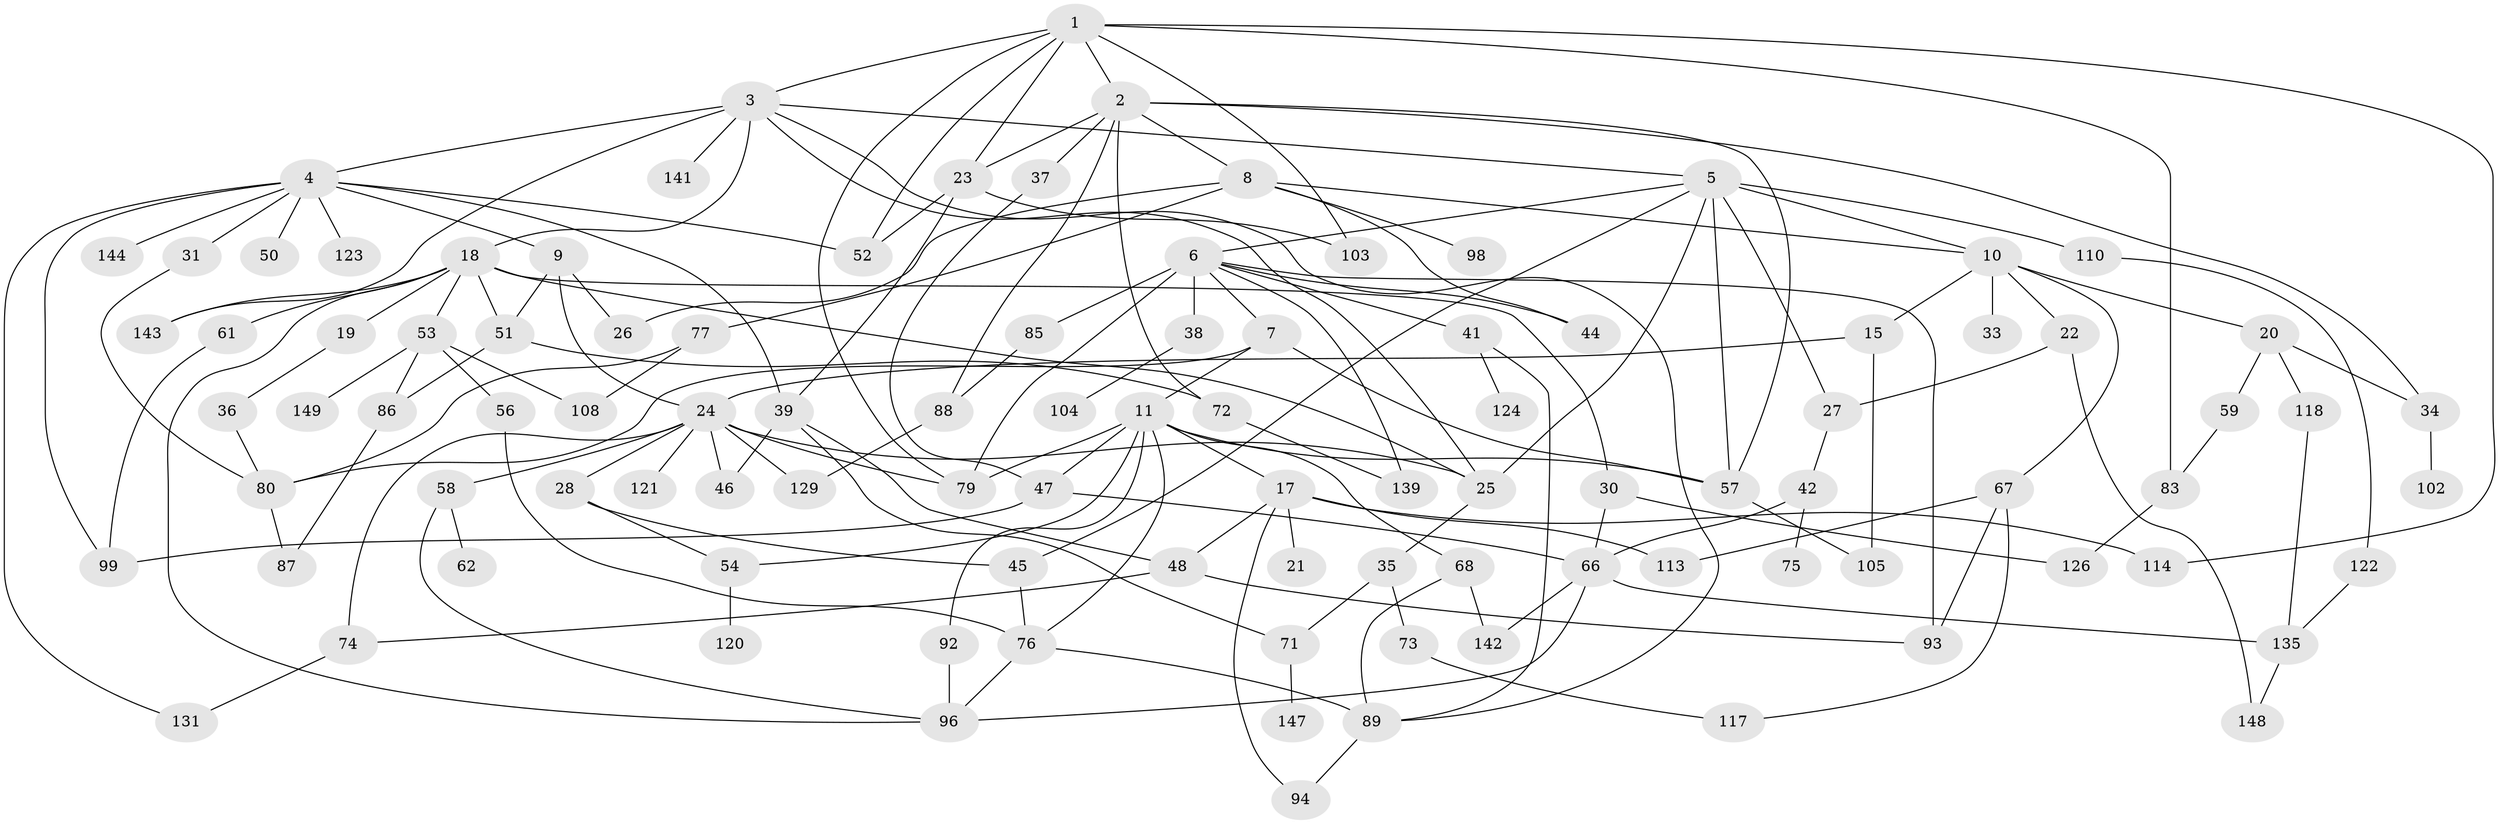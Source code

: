 // Generated by graph-tools (version 1.1) at 2025/23/03/03/25 07:23:31]
// undirected, 102 vertices, 167 edges
graph export_dot {
graph [start="1"]
  node [color=gray90,style=filled];
  1 [super="+32"];
  2 [super="+16"];
  3 [super="+127"];
  4 [super="+84"];
  5 [super="+63"];
  6 [super="+13"];
  7 [super="+70"];
  8 [super="+116"];
  9;
  10 [super="+14"];
  11 [super="+12"];
  15 [super="+90"];
  17 [super="+115"];
  18 [super="+40"];
  19 [super="+95"];
  20 [super="+55"];
  21;
  22;
  23 [super="+43"];
  24 [super="+29"];
  25;
  26;
  27;
  28;
  30 [super="+119"];
  31 [super="+81"];
  33;
  34 [super="+91"];
  35 [super="+133"];
  36;
  37 [super="+106"];
  38;
  39 [super="+69"];
  41;
  42;
  44;
  45 [super="+97"];
  46;
  47 [super="+49"];
  48 [super="+109"];
  50;
  51 [super="+64"];
  52 [super="+65"];
  53 [super="+82"];
  54 [super="+101"];
  56;
  57 [super="+60"];
  58 [super="+134"];
  59;
  61;
  62;
  66 [super="+145"];
  67 [super="+138"];
  68;
  71;
  72 [super="+107"];
  73 [super="+78"];
  74;
  75;
  76 [super="+100"];
  77;
  79;
  80 [super="+132"];
  83;
  85;
  86;
  87;
  88;
  89 [super="+112"];
  92 [super="+128"];
  93 [super="+137"];
  94;
  96 [super="+111"];
  98;
  99 [super="+140"];
  102;
  103;
  104;
  105;
  108;
  110;
  113;
  114 [super="+125"];
  117;
  118;
  120;
  121;
  122;
  123;
  124 [super="+130"];
  126;
  129 [super="+146"];
  131;
  135 [super="+136"];
  139;
  141;
  142;
  143;
  144;
  147;
  148;
  149;
  1 -- 2;
  1 -- 3;
  1 -- 23;
  1 -- 83;
  1 -- 103;
  1 -- 79;
  1 -- 52;
  1 -- 114;
  2 -- 8;
  2 -- 34;
  2 -- 37;
  2 -- 88;
  2 -- 72;
  2 -- 57;
  2 -- 23;
  3 -- 4;
  3 -- 5;
  3 -- 18;
  3 -- 143;
  3 -- 25;
  3 -- 89;
  3 -- 141;
  4 -- 9;
  4 -- 31;
  4 -- 39;
  4 -- 50;
  4 -- 52;
  4 -- 144;
  4 -- 123;
  4 -- 99;
  4 -- 131;
  5 -- 6;
  5 -- 10;
  5 -- 45;
  5 -- 110;
  5 -- 25;
  5 -- 27;
  5 -- 57;
  6 -- 7;
  6 -- 38;
  6 -- 44;
  6 -- 139;
  6 -- 79;
  6 -- 41;
  6 -- 85;
  6 -- 93;
  7 -- 11;
  7 -- 80;
  7 -- 57;
  8 -- 77;
  8 -- 98;
  8 -- 44;
  8 -- 10;
  8 -- 26;
  9 -- 24;
  9 -- 26;
  9 -- 51;
  10 -- 20;
  10 -- 33;
  10 -- 67;
  10 -- 22;
  10 -- 15;
  11 -- 17;
  11 -- 54;
  11 -- 57;
  11 -- 68;
  11 -- 92;
  11 -- 76;
  11 -- 47;
  11 -- 79;
  15 -- 105;
  15 -- 24;
  17 -- 21;
  17 -- 48;
  17 -- 113;
  17 -- 114;
  17 -- 94;
  18 -- 19;
  18 -- 30;
  18 -- 96;
  18 -- 25;
  18 -- 51;
  18 -- 53;
  18 -- 61;
  18 -- 143;
  19 -- 36;
  20 -- 59;
  20 -- 118;
  20 -- 34;
  22 -- 27;
  22 -- 148;
  23 -- 52;
  23 -- 103;
  23 -- 39;
  24 -- 25;
  24 -- 28;
  24 -- 46;
  24 -- 79;
  24 -- 74;
  24 -- 121;
  24 -- 58;
  24 -- 129;
  25 -- 35;
  27 -- 42;
  28 -- 45;
  28 -- 54;
  30 -- 66;
  30 -- 126;
  31 -- 80;
  34 -- 102;
  35 -- 73;
  35 -- 71;
  36 -- 80;
  37 -- 47;
  38 -- 104;
  39 -- 71;
  39 -- 46;
  39 -- 48;
  41 -- 124;
  41 -- 89;
  42 -- 75;
  42 -- 66;
  45 -- 76;
  47 -- 99;
  47 -- 66;
  48 -- 74;
  48 -- 93;
  51 -- 86;
  51 -- 72;
  53 -- 56;
  53 -- 86;
  53 -- 149;
  53 -- 108;
  54 -- 120;
  56 -- 76;
  57 -- 105;
  58 -- 62;
  58 -- 96;
  59 -- 83;
  61 -- 99;
  66 -- 135;
  66 -- 96;
  66 -- 142;
  67 -- 93;
  67 -- 113;
  67 -- 117;
  68 -- 142;
  68 -- 89;
  71 -- 147;
  72 -- 139;
  73 -- 117;
  74 -- 131;
  76 -- 89;
  76 -- 96;
  77 -- 108;
  77 -- 80;
  80 -- 87;
  83 -- 126;
  85 -- 88;
  86 -- 87;
  88 -- 129;
  89 -- 94;
  92 -- 96;
  110 -- 122;
  118 -- 135;
  122 -- 135;
  135 -- 148;
}
